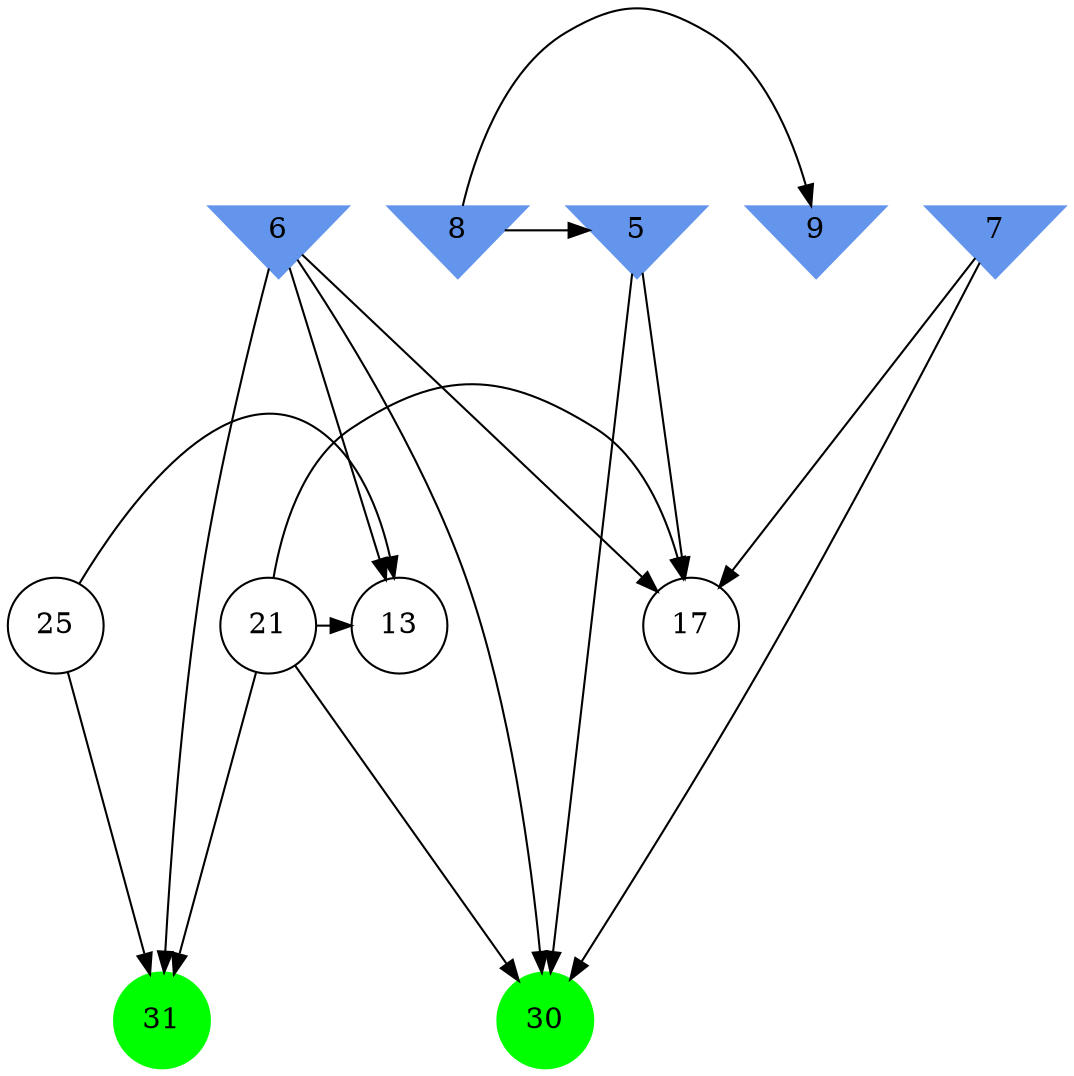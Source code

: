 digraph brain {
	ranksep=2.0;
	5 [shape=invtriangle,style=filled,color=cornflowerblue];
	6 [shape=invtriangle,style=filled,color=cornflowerblue];
	7 [shape=invtriangle,style=filled,color=cornflowerblue];
	8 [shape=invtriangle,style=filled,color=cornflowerblue];
	9 [shape=invtriangle,style=filled,color=cornflowerblue];
	13 [shape=circle,color=black];
	17 [shape=circle,color=black];
	21 [shape=circle,color=black];
	25 [shape=circle,color=black];
	30 [shape=circle,style=filled,color=green];
	31 [shape=circle,style=filled,color=green];
	8	->	5;
	8	->	9;
	6	->	17;
	6	->	30;
	5	->	17;
	5	->	30;
	7	->	17;
	7	->	30;
	21	->	17;
	21	->	30;
	6	->	31;
	6	->	13;
	21	->	31;
	21	->	13;
	25	->	31;
	25	->	13;
	{ rank=same; 5; 6; 7; 8; 9; }
	{ rank=same; 13; 17; 21; 25; }
	{ rank=same; 30; 31; }
}
